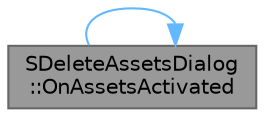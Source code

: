 digraph "SDeleteAssetsDialog::OnAssetsActivated"
{
 // INTERACTIVE_SVG=YES
 // LATEX_PDF_SIZE
  bgcolor="transparent";
  edge [fontname=Helvetica,fontsize=10,labelfontname=Helvetica,labelfontsize=10];
  node [fontname=Helvetica,fontsize=10,shape=box,height=0.2,width=0.4];
  rankdir="LR";
  Node1 [id="Node000001",label="SDeleteAssetsDialog\l::OnAssetsActivated",height=0.2,width=0.4,color="gray40", fillcolor="grey60", style="filled", fontcolor="black",tooltip="Handler for when the user double clicks, presses enter, or presses space on an asset."];
  Node1 -> Node1 [id="edge1_Node000001_Node000001",color="steelblue1",style="solid",tooltip=" "];
}
